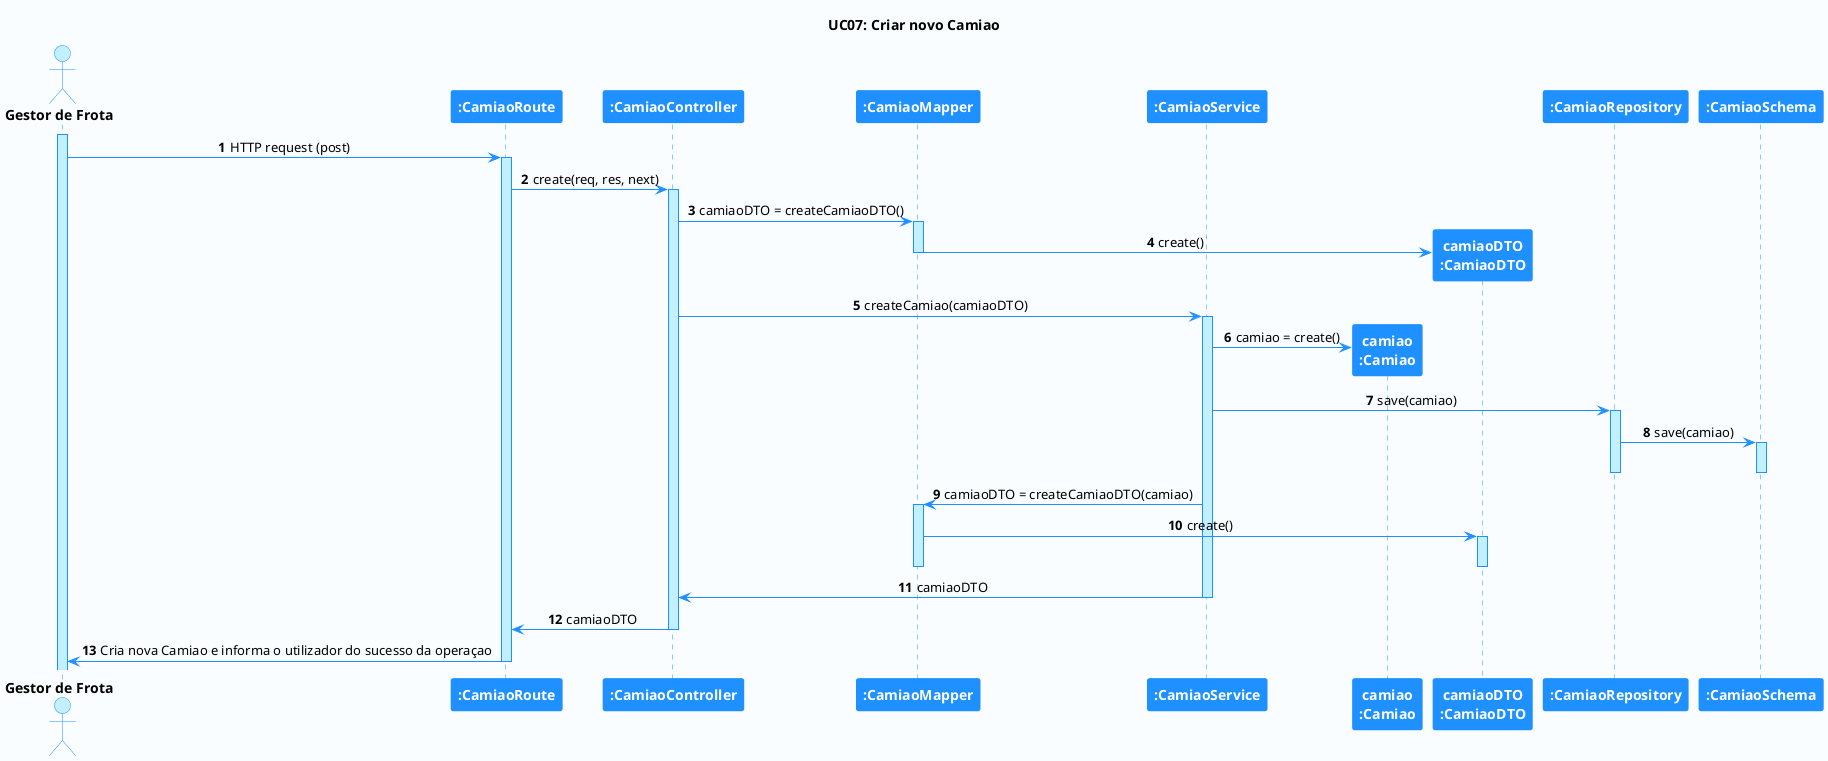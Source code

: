 @startuml hello

'-Style----------------------------------------------------------------------------------------------------------------

autonumber

skinparam DefaultTextAlignment center

skinparam BackgroundColor #fafdff

skinparam sequence {
    LifeLineBorderColor DodgerBlue
    LifeLineBackgroundColor APPLICATION

    ActorBackgroundColor APPLICATION
    ActorBorderColor DodgerBlue

    BackgroundColor #FFFFFF
    ArrowColor DodgerBlue
    BorderColor DodgerBlue

    ParticipantBackgroundColor DodgerBlue
    ParticipantFontColor #FFFFFF
    ParticipantBorderColor DodgerBlue

    GroupBorderColor #082642
    GroupBackgroundColor APPLICATION
}

skinparam note {
    LifeLineBorderColor DodgerBlue
    LifeLineBackgroundColor APPLICATION

    ActorBackgroundColor APPLICATION
    ActorBorderColor DodgerBlue

    BackgroundColor #FFFFFF
    ArrowColor DodgerBlue
    BorderColor DodgerBlue

    ParticipantBackgroundColor DodgerBlue
    ParticipantFontColor #FFFFFF
    ParticipantBorderColor DodgerBlue

    GroupBorderColor #082642
    GroupBackgroundColor APPLICATION
}

'-Title----------------------------------------------------------------------------------------------------------------

title UC07: Criar novo Camiao

'-Actors/Participants--------------------------------------------------------------------------------------------------

actor "<b>Gestor de Frota" as A
participant "<b>:CamiaoRoute" as RR
participant "<b>:CamiaoController" as CC
participant "<b>:CamiaoMapper" as CM
participant "<b>:CamiaoService" as CS
participant "<b>camiao\n<b>:Camiao" as C
participant "<b>camiaoDTO\n<b>:CamiaoDTO" as CD
participant "<b>:CamiaoRepository" as CREP
participant "<b>:CamiaoSchema" as CSC


'-Associations---------------------------------------------------------------------------------------------------------

activate A

A -> RR: HTTP request (post)
activate RR

RR -> CC: create(req, res, next)
activate CC

CC -> CM: camiaoDTO = createCamiaoDTO()
activate CM
CM -> CD** : create()
deactivate CM
CC -> CS : createCamiao(camiaoDTO)
activate CS
CS -> C** : camiao = create()
CS -> CREP : save(camiao)
activate CREP
CREP -> CSC : save(camiao)
activate CSC
deactivate CSC
deactivate CREP
CS -> CM : camiaoDTO = createCamiaoDTO(camiao)
activate CM
CM -> CD : create()
activate CD
deactivate CD
deactivate CM
CS -> CC : camiaoDTO
deactivate CS
CC -> RR: camiaoDTO
deactivate CC

RR -> A: Cria nova Camiao e informa o utilizador do sucesso da operaçao
deactivate RR
'----------------------------------------------------------------------------------------------------------------------

@enduml